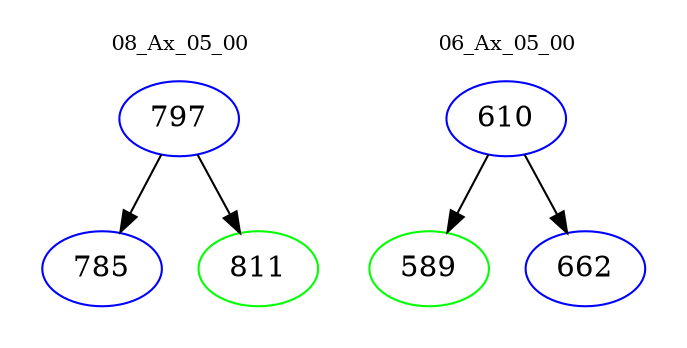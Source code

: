 digraph{
subgraph cluster_0 {
color = white
label = "08_Ax_05_00";
fontsize=10;
T0_797 [label="797", color="blue"]
T0_797 -> T0_785 [color="black"]
T0_785 [label="785", color="blue"]
T0_797 -> T0_811 [color="black"]
T0_811 [label="811", color="green"]
}
subgraph cluster_1 {
color = white
label = "06_Ax_05_00";
fontsize=10;
T1_610 [label="610", color="blue"]
T1_610 -> T1_589 [color="black"]
T1_589 [label="589", color="green"]
T1_610 -> T1_662 [color="black"]
T1_662 [label="662", color="blue"]
}
}
